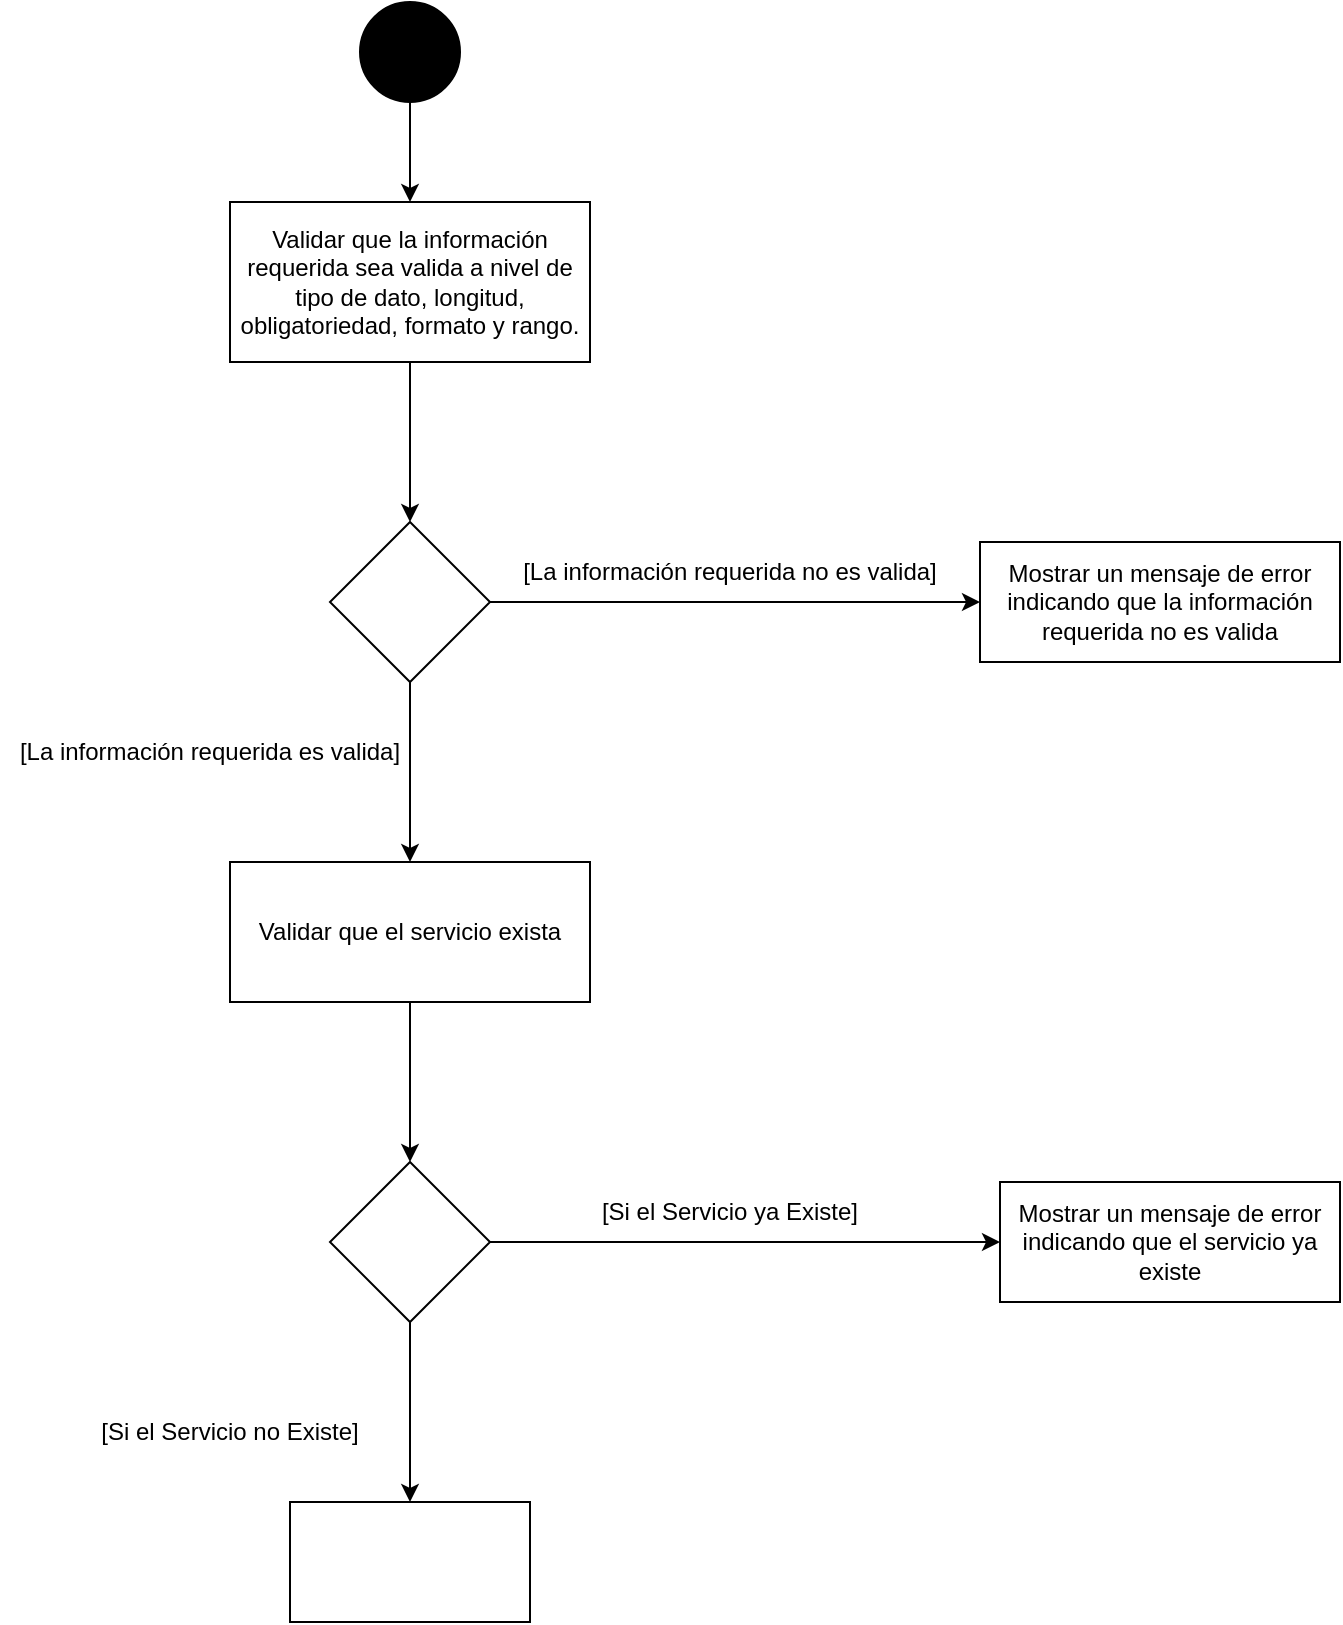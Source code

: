 <mxfile version="22.1.2" type="device">
  <diagram name="Página-1" id="m76rx7GwBAXhFAhAQHyr">
    <mxGraphModel dx="1434" dy="836" grid="1" gridSize="10" guides="1" tooltips="1" connect="1" arrows="1" fold="1" page="1" pageScale="1" pageWidth="827" pageHeight="1169" math="0" shadow="0">
      <root>
        <mxCell id="0" />
        <mxCell id="1" parent="0" />
        <mxCell id="7F8-GlVt_6maJEEFXptU-3" style="edgeStyle=orthogonalEdgeStyle;rounded=0;orthogonalLoop=1;jettySize=auto;html=1;" edge="1" parent="1" source="7F8-GlVt_6maJEEFXptU-1" target="7F8-GlVt_6maJEEFXptU-2">
          <mxGeometry relative="1" as="geometry" />
        </mxCell>
        <mxCell id="7F8-GlVt_6maJEEFXptU-1" value="" style="ellipse;whiteSpace=wrap;html=1;aspect=fixed;fillColor=#000000;" vertex="1" parent="1">
          <mxGeometry x="190" y="50" width="50" height="50" as="geometry" />
        </mxCell>
        <mxCell id="7F8-GlVt_6maJEEFXptU-5" style="edgeStyle=orthogonalEdgeStyle;rounded=0;orthogonalLoop=1;jettySize=auto;html=1;" edge="1" parent="1" source="7F8-GlVt_6maJEEFXptU-2" target="7F8-GlVt_6maJEEFXptU-4">
          <mxGeometry relative="1" as="geometry" />
        </mxCell>
        <mxCell id="7F8-GlVt_6maJEEFXptU-2" value="Validar que la información requerida sea valida a nivel de tipo de dato, longitud, obligatoriedad, formato y rango." style="rounded=0;whiteSpace=wrap;html=1;" vertex="1" parent="1">
          <mxGeometry x="125" y="150" width="180" height="80" as="geometry" />
        </mxCell>
        <mxCell id="7F8-GlVt_6maJEEFXptU-7" style="edgeStyle=orthogonalEdgeStyle;rounded=0;orthogonalLoop=1;jettySize=auto;html=1;" edge="1" parent="1" source="7F8-GlVt_6maJEEFXptU-4" target="7F8-GlVt_6maJEEFXptU-6">
          <mxGeometry relative="1" as="geometry" />
        </mxCell>
        <mxCell id="7F8-GlVt_6maJEEFXptU-10" style="edgeStyle=orthogonalEdgeStyle;rounded=0;orthogonalLoop=1;jettySize=auto;html=1;" edge="1" parent="1" source="7F8-GlVt_6maJEEFXptU-4" target="7F8-GlVt_6maJEEFXptU-9">
          <mxGeometry relative="1" as="geometry" />
        </mxCell>
        <mxCell id="7F8-GlVt_6maJEEFXptU-4" value="" style="rhombus;whiteSpace=wrap;html=1;" vertex="1" parent="1">
          <mxGeometry x="175" y="310" width="80" height="80" as="geometry" />
        </mxCell>
        <mxCell id="7F8-GlVt_6maJEEFXptU-6" value="Mostrar un mensaje de error indicando que la información requerida no es valida" style="rounded=0;whiteSpace=wrap;html=1;" vertex="1" parent="1">
          <mxGeometry x="500" y="320" width="180" height="60" as="geometry" />
        </mxCell>
        <mxCell id="7F8-GlVt_6maJEEFXptU-8" value="[La información requerida no es valida]" style="text;html=1;strokeColor=none;fillColor=none;align=center;verticalAlign=middle;whiteSpace=wrap;rounded=0;" vertex="1" parent="1">
          <mxGeometry x="270" y="320" width="210" height="30" as="geometry" />
        </mxCell>
        <mxCell id="7F8-GlVt_6maJEEFXptU-14" style="edgeStyle=orthogonalEdgeStyle;rounded=0;orthogonalLoop=1;jettySize=auto;html=1;" edge="1" parent="1" source="7F8-GlVt_6maJEEFXptU-9" target="7F8-GlVt_6maJEEFXptU-13">
          <mxGeometry relative="1" as="geometry" />
        </mxCell>
        <mxCell id="7F8-GlVt_6maJEEFXptU-9" value="Validar que el servicio exista" style="rounded=0;whiteSpace=wrap;html=1;" vertex="1" parent="1">
          <mxGeometry x="125" y="480" width="180" height="70" as="geometry" />
        </mxCell>
        <mxCell id="7F8-GlVt_6maJEEFXptU-11" value="[La información requerida es valida]" style="text;html=1;strokeColor=none;fillColor=none;align=center;verticalAlign=middle;whiteSpace=wrap;rounded=0;" vertex="1" parent="1">
          <mxGeometry x="10" y="410" width="210" height="30" as="geometry" />
        </mxCell>
        <mxCell id="7F8-GlVt_6maJEEFXptU-16" style="edgeStyle=orthogonalEdgeStyle;rounded=0;orthogonalLoop=1;jettySize=auto;html=1;" edge="1" parent="1" source="7F8-GlVt_6maJEEFXptU-13" target="7F8-GlVt_6maJEEFXptU-15">
          <mxGeometry relative="1" as="geometry" />
        </mxCell>
        <mxCell id="7F8-GlVt_6maJEEFXptU-19" style="edgeStyle=orthogonalEdgeStyle;rounded=0;orthogonalLoop=1;jettySize=auto;html=1;" edge="1" parent="1" source="7F8-GlVt_6maJEEFXptU-13" target="7F8-GlVt_6maJEEFXptU-18">
          <mxGeometry relative="1" as="geometry" />
        </mxCell>
        <mxCell id="7F8-GlVt_6maJEEFXptU-13" value="" style="rhombus;whiteSpace=wrap;html=1;" vertex="1" parent="1">
          <mxGeometry x="175" y="630" width="80" height="80" as="geometry" />
        </mxCell>
        <mxCell id="7F8-GlVt_6maJEEFXptU-15" value="Mostrar un mensaje de error indicando que el servicio ya existe" style="rounded=0;whiteSpace=wrap;html=1;" vertex="1" parent="1">
          <mxGeometry x="510" y="640" width="170" height="60" as="geometry" />
        </mxCell>
        <mxCell id="7F8-GlVt_6maJEEFXptU-17" value="[Si el Servicio ya Existe]" style="text;html=1;strokeColor=none;fillColor=none;align=center;verticalAlign=middle;whiteSpace=wrap;rounded=0;" vertex="1" parent="1">
          <mxGeometry x="270" y="640" width="210" height="30" as="geometry" />
        </mxCell>
        <mxCell id="7F8-GlVt_6maJEEFXptU-18" value="" style="rounded=0;whiteSpace=wrap;html=1;" vertex="1" parent="1">
          <mxGeometry x="155" y="800" width="120" height="60" as="geometry" />
        </mxCell>
        <mxCell id="7F8-GlVt_6maJEEFXptU-20" value="[Si el Servicio no Existe]" style="text;html=1;strokeColor=none;fillColor=none;align=center;verticalAlign=middle;whiteSpace=wrap;rounded=0;" vertex="1" parent="1">
          <mxGeometry x="20" y="750" width="210" height="30" as="geometry" />
        </mxCell>
      </root>
    </mxGraphModel>
  </diagram>
</mxfile>
